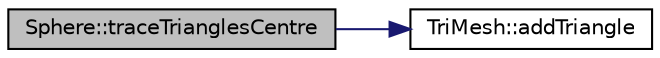 digraph "Sphere::traceTrianglesCentre"
{
  edge [fontname="Helvetica",fontsize="10",labelfontname="Helvetica",labelfontsize="10"];
  node [fontname="Helvetica",fontsize="10",shape=record];
  rankdir="LR";
  Node1 [label="Sphere::traceTrianglesCentre",height=0.2,width=0.4,color="black", fillcolor="grey75", style="filled", fontcolor="black"];
  Node1 -> Node2 [color="midnightblue",fontsize="10",style="solid",fontname="Helvetica"];
  Node2 [label="TriMesh::addTriangle",height=0.2,width=0.4,color="black", fillcolor="white", style="filled",URL="$classTriMesh.html#af42d53d768083eb29b591a712037fcef"];
}
